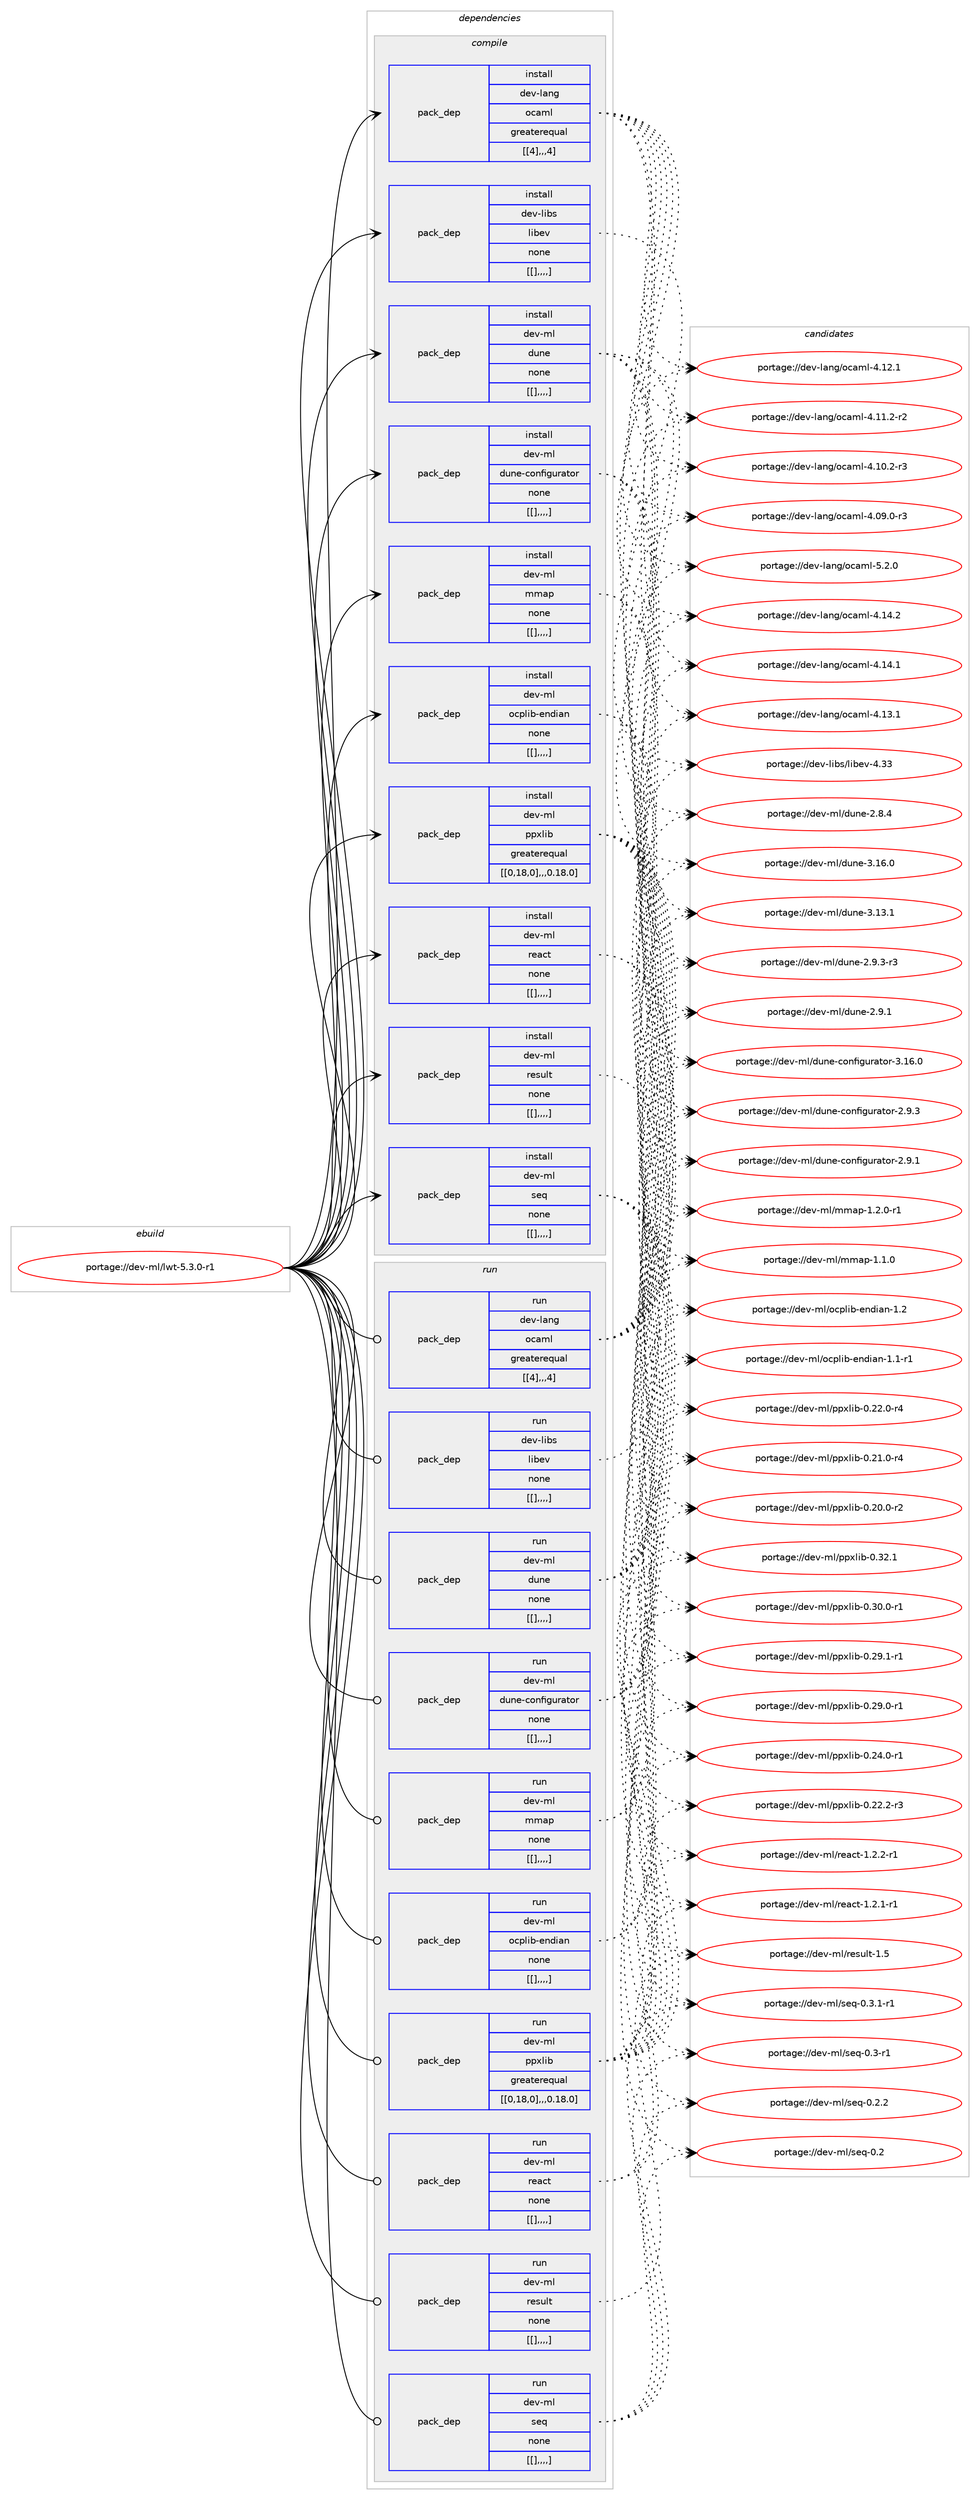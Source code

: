 digraph prolog {

# *************
# Graph options
# *************

newrank=true;
concentrate=true;
compound=true;
graph [rankdir=LR,fontname=Helvetica,fontsize=10,ranksep=1.5];#, ranksep=2.5, nodesep=0.2];
edge  [arrowhead=vee];
node  [fontname=Helvetica,fontsize=10];

# **********
# The ebuild
# **********

subgraph cluster_leftcol {
color=gray;
label=<<i>ebuild</i>>;
id [label="portage://dev-ml/lwt-5.3.0-r1", color=red, width=4, href="../dev-ml/lwt-5.3.0-r1.svg"];
}

# ****************
# The dependencies
# ****************

subgraph cluster_midcol {
color=gray;
label=<<i>dependencies</i>>;
subgraph cluster_compile {
fillcolor="#eeeeee";
style=filled;
label=<<i>compile</i>>;
subgraph pack90181 {
dependency121578 [label=<<TABLE BORDER="0" CELLBORDER="1" CELLSPACING="0" CELLPADDING="4" WIDTH="220"><TR><TD ROWSPAN="6" CELLPADDING="30">pack_dep</TD></TR><TR><TD WIDTH="110">install</TD></TR><TR><TD>dev-lang</TD></TR><TR><TD>ocaml</TD></TR><TR><TD>greaterequal</TD></TR><TR><TD>[[4],,,4]</TD></TR></TABLE>>, shape=none, color=blue];
}
id:e -> dependency121578:w [weight=20,style="solid",arrowhead="vee"];
subgraph pack90182 {
dependency121579 [label=<<TABLE BORDER="0" CELLBORDER="1" CELLSPACING="0" CELLPADDING="4" WIDTH="220"><TR><TD ROWSPAN="6" CELLPADDING="30">pack_dep</TD></TR><TR><TD WIDTH="110">install</TD></TR><TR><TD>dev-libs</TD></TR><TR><TD>libev</TD></TR><TR><TD>none</TD></TR><TR><TD>[[],,,,]</TD></TR></TABLE>>, shape=none, color=blue];
}
id:e -> dependency121579:w [weight=20,style="solid",arrowhead="vee"];
subgraph pack90183 {
dependency121580 [label=<<TABLE BORDER="0" CELLBORDER="1" CELLSPACING="0" CELLPADDING="4" WIDTH="220"><TR><TD ROWSPAN="6" CELLPADDING="30">pack_dep</TD></TR><TR><TD WIDTH="110">install</TD></TR><TR><TD>dev-ml</TD></TR><TR><TD>dune</TD></TR><TR><TD>none</TD></TR><TR><TD>[[],,,,]</TD></TR></TABLE>>, shape=none, color=blue];
}
id:e -> dependency121580:w [weight=20,style="solid",arrowhead="vee"];
subgraph pack90184 {
dependency121581 [label=<<TABLE BORDER="0" CELLBORDER="1" CELLSPACING="0" CELLPADDING="4" WIDTH="220"><TR><TD ROWSPAN="6" CELLPADDING="30">pack_dep</TD></TR><TR><TD WIDTH="110">install</TD></TR><TR><TD>dev-ml</TD></TR><TR><TD>dune-configurator</TD></TR><TR><TD>none</TD></TR><TR><TD>[[],,,,]</TD></TR></TABLE>>, shape=none, color=blue];
}
id:e -> dependency121581:w [weight=20,style="solid",arrowhead="vee"];
subgraph pack90185 {
dependency121582 [label=<<TABLE BORDER="0" CELLBORDER="1" CELLSPACING="0" CELLPADDING="4" WIDTH="220"><TR><TD ROWSPAN="6" CELLPADDING="30">pack_dep</TD></TR><TR><TD WIDTH="110">install</TD></TR><TR><TD>dev-ml</TD></TR><TR><TD>mmap</TD></TR><TR><TD>none</TD></TR><TR><TD>[[],,,,]</TD></TR></TABLE>>, shape=none, color=blue];
}
id:e -> dependency121582:w [weight=20,style="solid",arrowhead="vee"];
subgraph pack90186 {
dependency121583 [label=<<TABLE BORDER="0" CELLBORDER="1" CELLSPACING="0" CELLPADDING="4" WIDTH="220"><TR><TD ROWSPAN="6" CELLPADDING="30">pack_dep</TD></TR><TR><TD WIDTH="110">install</TD></TR><TR><TD>dev-ml</TD></TR><TR><TD>ocplib-endian</TD></TR><TR><TD>none</TD></TR><TR><TD>[[],,,,]</TD></TR></TABLE>>, shape=none, color=blue];
}
id:e -> dependency121583:w [weight=20,style="solid",arrowhead="vee"];
subgraph pack90187 {
dependency121584 [label=<<TABLE BORDER="0" CELLBORDER="1" CELLSPACING="0" CELLPADDING="4" WIDTH="220"><TR><TD ROWSPAN="6" CELLPADDING="30">pack_dep</TD></TR><TR><TD WIDTH="110">install</TD></TR><TR><TD>dev-ml</TD></TR><TR><TD>ppxlib</TD></TR><TR><TD>greaterequal</TD></TR><TR><TD>[[0,18,0],,,0.18.0]</TD></TR></TABLE>>, shape=none, color=blue];
}
id:e -> dependency121584:w [weight=20,style="solid",arrowhead="vee"];
subgraph pack90188 {
dependency121585 [label=<<TABLE BORDER="0" CELLBORDER="1" CELLSPACING="0" CELLPADDING="4" WIDTH="220"><TR><TD ROWSPAN="6" CELLPADDING="30">pack_dep</TD></TR><TR><TD WIDTH="110">install</TD></TR><TR><TD>dev-ml</TD></TR><TR><TD>react</TD></TR><TR><TD>none</TD></TR><TR><TD>[[],,,,]</TD></TR></TABLE>>, shape=none, color=blue];
}
id:e -> dependency121585:w [weight=20,style="solid",arrowhead="vee"];
subgraph pack90189 {
dependency121586 [label=<<TABLE BORDER="0" CELLBORDER="1" CELLSPACING="0" CELLPADDING="4" WIDTH="220"><TR><TD ROWSPAN="6" CELLPADDING="30">pack_dep</TD></TR><TR><TD WIDTH="110">install</TD></TR><TR><TD>dev-ml</TD></TR><TR><TD>result</TD></TR><TR><TD>none</TD></TR><TR><TD>[[],,,,]</TD></TR></TABLE>>, shape=none, color=blue];
}
id:e -> dependency121586:w [weight=20,style="solid",arrowhead="vee"];
subgraph pack90190 {
dependency121587 [label=<<TABLE BORDER="0" CELLBORDER="1" CELLSPACING="0" CELLPADDING="4" WIDTH="220"><TR><TD ROWSPAN="6" CELLPADDING="30">pack_dep</TD></TR><TR><TD WIDTH="110">install</TD></TR><TR><TD>dev-ml</TD></TR><TR><TD>seq</TD></TR><TR><TD>none</TD></TR><TR><TD>[[],,,,]</TD></TR></TABLE>>, shape=none, color=blue];
}
id:e -> dependency121587:w [weight=20,style="solid",arrowhead="vee"];
}
subgraph cluster_compileandrun {
fillcolor="#eeeeee";
style=filled;
label=<<i>compile and run</i>>;
}
subgraph cluster_run {
fillcolor="#eeeeee";
style=filled;
label=<<i>run</i>>;
subgraph pack90191 {
dependency121588 [label=<<TABLE BORDER="0" CELLBORDER="1" CELLSPACING="0" CELLPADDING="4" WIDTH="220"><TR><TD ROWSPAN="6" CELLPADDING="30">pack_dep</TD></TR><TR><TD WIDTH="110">run</TD></TR><TR><TD>dev-lang</TD></TR><TR><TD>ocaml</TD></TR><TR><TD>greaterequal</TD></TR><TR><TD>[[4],,,4]</TD></TR></TABLE>>, shape=none, color=blue];
}
id:e -> dependency121588:w [weight=20,style="solid",arrowhead="odot"];
subgraph pack90192 {
dependency121589 [label=<<TABLE BORDER="0" CELLBORDER="1" CELLSPACING="0" CELLPADDING="4" WIDTH="220"><TR><TD ROWSPAN="6" CELLPADDING="30">pack_dep</TD></TR><TR><TD WIDTH="110">run</TD></TR><TR><TD>dev-libs</TD></TR><TR><TD>libev</TD></TR><TR><TD>none</TD></TR><TR><TD>[[],,,,]</TD></TR></TABLE>>, shape=none, color=blue];
}
id:e -> dependency121589:w [weight=20,style="solid",arrowhead="odot"];
subgraph pack90193 {
dependency121590 [label=<<TABLE BORDER="0" CELLBORDER="1" CELLSPACING="0" CELLPADDING="4" WIDTH="220"><TR><TD ROWSPAN="6" CELLPADDING="30">pack_dep</TD></TR><TR><TD WIDTH="110">run</TD></TR><TR><TD>dev-ml</TD></TR><TR><TD>dune</TD></TR><TR><TD>none</TD></TR><TR><TD>[[],,,,]</TD></TR></TABLE>>, shape=none, color=blue];
}
id:e -> dependency121590:w [weight=20,style="solid",arrowhead="odot"];
subgraph pack90194 {
dependency121591 [label=<<TABLE BORDER="0" CELLBORDER="1" CELLSPACING="0" CELLPADDING="4" WIDTH="220"><TR><TD ROWSPAN="6" CELLPADDING="30">pack_dep</TD></TR><TR><TD WIDTH="110">run</TD></TR><TR><TD>dev-ml</TD></TR><TR><TD>dune-configurator</TD></TR><TR><TD>none</TD></TR><TR><TD>[[],,,,]</TD></TR></TABLE>>, shape=none, color=blue];
}
id:e -> dependency121591:w [weight=20,style="solid",arrowhead="odot"];
subgraph pack90195 {
dependency121592 [label=<<TABLE BORDER="0" CELLBORDER="1" CELLSPACING="0" CELLPADDING="4" WIDTH="220"><TR><TD ROWSPAN="6" CELLPADDING="30">pack_dep</TD></TR><TR><TD WIDTH="110">run</TD></TR><TR><TD>dev-ml</TD></TR><TR><TD>mmap</TD></TR><TR><TD>none</TD></TR><TR><TD>[[],,,,]</TD></TR></TABLE>>, shape=none, color=blue];
}
id:e -> dependency121592:w [weight=20,style="solid",arrowhead="odot"];
subgraph pack90196 {
dependency121593 [label=<<TABLE BORDER="0" CELLBORDER="1" CELLSPACING="0" CELLPADDING="4" WIDTH="220"><TR><TD ROWSPAN="6" CELLPADDING="30">pack_dep</TD></TR><TR><TD WIDTH="110">run</TD></TR><TR><TD>dev-ml</TD></TR><TR><TD>ocplib-endian</TD></TR><TR><TD>none</TD></TR><TR><TD>[[],,,,]</TD></TR></TABLE>>, shape=none, color=blue];
}
id:e -> dependency121593:w [weight=20,style="solid",arrowhead="odot"];
subgraph pack90197 {
dependency121594 [label=<<TABLE BORDER="0" CELLBORDER="1" CELLSPACING="0" CELLPADDING="4" WIDTH="220"><TR><TD ROWSPAN="6" CELLPADDING="30">pack_dep</TD></TR><TR><TD WIDTH="110">run</TD></TR><TR><TD>dev-ml</TD></TR><TR><TD>ppxlib</TD></TR><TR><TD>greaterequal</TD></TR><TR><TD>[[0,18,0],,,0.18.0]</TD></TR></TABLE>>, shape=none, color=blue];
}
id:e -> dependency121594:w [weight=20,style="solid",arrowhead="odot"];
subgraph pack90198 {
dependency121595 [label=<<TABLE BORDER="0" CELLBORDER="1" CELLSPACING="0" CELLPADDING="4" WIDTH="220"><TR><TD ROWSPAN="6" CELLPADDING="30">pack_dep</TD></TR><TR><TD WIDTH="110">run</TD></TR><TR><TD>dev-ml</TD></TR><TR><TD>react</TD></TR><TR><TD>none</TD></TR><TR><TD>[[],,,,]</TD></TR></TABLE>>, shape=none, color=blue];
}
id:e -> dependency121595:w [weight=20,style="solid",arrowhead="odot"];
subgraph pack90199 {
dependency121596 [label=<<TABLE BORDER="0" CELLBORDER="1" CELLSPACING="0" CELLPADDING="4" WIDTH="220"><TR><TD ROWSPAN="6" CELLPADDING="30">pack_dep</TD></TR><TR><TD WIDTH="110">run</TD></TR><TR><TD>dev-ml</TD></TR><TR><TD>result</TD></TR><TR><TD>none</TD></TR><TR><TD>[[],,,,]</TD></TR></TABLE>>, shape=none, color=blue];
}
id:e -> dependency121596:w [weight=20,style="solid",arrowhead="odot"];
subgraph pack90200 {
dependency121597 [label=<<TABLE BORDER="0" CELLBORDER="1" CELLSPACING="0" CELLPADDING="4" WIDTH="220"><TR><TD ROWSPAN="6" CELLPADDING="30">pack_dep</TD></TR><TR><TD WIDTH="110">run</TD></TR><TR><TD>dev-ml</TD></TR><TR><TD>seq</TD></TR><TR><TD>none</TD></TR><TR><TD>[[],,,,]</TD></TR></TABLE>>, shape=none, color=blue];
}
id:e -> dependency121597:w [weight=20,style="solid",arrowhead="odot"];
}
}

# **************
# The candidates
# **************

subgraph cluster_choices {
rank=same;
color=gray;
label=<<i>candidates</i>>;

subgraph choice90181 {
color=black;
nodesep=1;
choice1001011184510897110103471119997109108455346504648 [label="portage://dev-lang/ocaml-5.2.0", color=red, width=4,href="../dev-lang/ocaml-5.2.0.svg"];
choice100101118451089711010347111999710910845524649524650 [label="portage://dev-lang/ocaml-4.14.2", color=red, width=4,href="../dev-lang/ocaml-4.14.2.svg"];
choice100101118451089711010347111999710910845524649524649 [label="portage://dev-lang/ocaml-4.14.1", color=red, width=4,href="../dev-lang/ocaml-4.14.1.svg"];
choice100101118451089711010347111999710910845524649514649 [label="portage://dev-lang/ocaml-4.13.1", color=red, width=4,href="../dev-lang/ocaml-4.13.1.svg"];
choice100101118451089711010347111999710910845524649504649 [label="portage://dev-lang/ocaml-4.12.1", color=red, width=4,href="../dev-lang/ocaml-4.12.1.svg"];
choice1001011184510897110103471119997109108455246494946504511450 [label="portage://dev-lang/ocaml-4.11.2-r2", color=red, width=4,href="../dev-lang/ocaml-4.11.2-r2.svg"];
choice1001011184510897110103471119997109108455246494846504511451 [label="portage://dev-lang/ocaml-4.10.2-r3", color=red, width=4,href="../dev-lang/ocaml-4.10.2-r3.svg"];
choice1001011184510897110103471119997109108455246485746484511451 [label="portage://dev-lang/ocaml-4.09.0-r3", color=red, width=4,href="../dev-lang/ocaml-4.09.0-r3.svg"];
dependency121578:e -> choice1001011184510897110103471119997109108455346504648:w [style=dotted,weight="100"];
dependency121578:e -> choice100101118451089711010347111999710910845524649524650:w [style=dotted,weight="100"];
dependency121578:e -> choice100101118451089711010347111999710910845524649524649:w [style=dotted,weight="100"];
dependency121578:e -> choice100101118451089711010347111999710910845524649514649:w [style=dotted,weight="100"];
dependency121578:e -> choice100101118451089711010347111999710910845524649504649:w [style=dotted,weight="100"];
dependency121578:e -> choice1001011184510897110103471119997109108455246494946504511450:w [style=dotted,weight="100"];
dependency121578:e -> choice1001011184510897110103471119997109108455246494846504511451:w [style=dotted,weight="100"];
dependency121578:e -> choice1001011184510897110103471119997109108455246485746484511451:w [style=dotted,weight="100"];
}
subgraph choice90182 {
color=black;
nodesep=1;
choice100101118451081059811547108105981011184552465151 [label="portage://dev-libs/libev-4.33", color=red, width=4,href="../dev-libs/libev-4.33.svg"];
dependency121579:e -> choice100101118451081059811547108105981011184552465151:w [style=dotted,weight="100"];
}
subgraph choice90183 {
color=black;
nodesep=1;
choice100101118451091084710011711010145514649544648 [label="portage://dev-ml/dune-3.16.0", color=red, width=4,href="../dev-ml/dune-3.16.0.svg"];
choice100101118451091084710011711010145514649514649 [label="portage://dev-ml/dune-3.13.1", color=red, width=4,href="../dev-ml/dune-3.13.1.svg"];
choice10010111845109108471001171101014550465746514511451 [label="portage://dev-ml/dune-2.9.3-r3", color=red, width=4,href="../dev-ml/dune-2.9.3-r3.svg"];
choice1001011184510910847100117110101455046574649 [label="portage://dev-ml/dune-2.9.1", color=red, width=4,href="../dev-ml/dune-2.9.1.svg"];
choice1001011184510910847100117110101455046564652 [label="portage://dev-ml/dune-2.8.4", color=red, width=4,href="../dev-ml/dune-2.8.4.svg"];
dependency121580:e -> choice100101118451091084710011711010145514649544648:w [style=dotted,weight="100"];
dependency121580:e -> choice100101118451091084710011711010145514649514649:w [style=dotted,weight="100"];
dependency121580:e -> choice10010111845109108471001171101014550465746514511451:w [style=dotted,weight="100"];
dependency121580:e -> choice1001011184510910847100117110101455046574649:w [style=dotted,weight="100"];
dependency121580:e -> choice1001011184510910847100117110101455046564652:w [style=dotted,weight="100"];
}
subgraph choice90184 {
color=black;
nodesep=1;
choice100101118451091084710011711010145991111101021051031171149711611111445514649544648 [label="portage://dev-ml/dune-configurator-3.16.0", color=red, width=4,href="../dev-ml/dune-configurator-3.16.0.svg"];
choice1001011184510910847100117110101459911111010210510311711497116111114455046574651 [label="portage://dev-ml/dune-configurator-2.9.3", color=red, width=4,href="../dev-ml/dune-configurator-2.9.3.svg"];
choice1001011184510910847100117110101459911111010210510311711497116111114455046574649 [label="portage://dev-ml/dune-configurator-2.9.1", color=red, width=4,href="../dev-ml/dune-configurator-2.9.1.svg"];
dependency121581:e -> choice100101118451091084710011711010145991111101021051031171149711611111445514649544648:w [style=dotted,weight="100"];
dependency121581:e -> choice1001011184510910847100117110101459911111010210510311711497116111114455046574651:w [style=dotted,weight="100"];
dependency121581:e -> choice1001011184510910847100117110101459911111010210510311711497116111114455046574649:w [style=dotted,weight="100"];
}
subgraph choice90185 {
color=black;
nodesep=1;
choice1001011184510910847109109971124549465046484511449 [label="portage://dev-ml/mmap-1.2.0-r1", color=red, width=4,href="../dev-ml/mmap-1.2.0-r1.svg"];
choice100101118451091084710910997112454946494648 [label="portage://dev-ml/mmap-1.1.0", color=red, width=4,href="../dev-ml/mmap-1.1.0.svg"];
dependency121582:e -> choice1001011184510910847109109971124549465046484511449:w [style=dotted,weight="100"];
dependency121582:e -> choice100101118451091084710910997112454946494648:w [style=dotted,weight="100"];
}
subgraph choice90186 {
color=black;
nodesep=1;
choice10010111845109108471119911210810598451011101001059711045494650 [label="portage://dev-ml/ocplib-endian-1.2", color=red, width=4,href="../dev-ml/ocplib-endian-1.2.svg"];
choice100101118451091084711199112108105984510111010010597110454946494511449 [label="portage://dev-ml/ocplib-endian-1.1-r1", color=red, width=4,href="../dev-ml/ocplib-endian-1.1-r1.svg"];
dependency121583:e -> choice10010111845109108471119911210810598451011101001059711045494650:w [style=dotted,weight="100"];
dependency121583:e -> choice100101118451091084711199112108105984510111010010597110454946494511449:w [style=dotted,weight="100"];
}
subgraph choice90187 {
color=black;
nodesep=1;
choice10010111845109108471121121201081059845484651504649 [label="portage://dev-ml/ppxlib-0.32.1", color=red, width=4,href="../dev-ml/ppxlib-0.32.1.svg"];
choice100101118451091084711211212010810598454846514846484511449 [label="portage://dev-ml/ppxlib-0.30.0-r1", color=red, width=4,href="../dev-ml/ppxlib-0.30.0-r1.svg"];
choice100101118451091084711211212010810598454846505746494511449 [label="portage://dev-ml/ppxlib-0.29.1-r1", color=red, width=4,href="../dev-ml/ppxlib-0.29.1-r1.svg"];
choice100101118451091084711211212010810598454846505746484511449 [label="portage://dev-ml/ppxlib-0.29.0-r1", color=red, width=4,href="../dev-ml/ppxlib-0.29.0-r1.svg"];
choice100101118451091084711211212010810598454846505246484511449 [label="portage://dev-ml/ppxlib-0.24.0-r1", color=red, width=4,href="../dev-ml/ppxlib-0.24.0-r1.svg"];
choice100101118451091084711211212010810598454846505046504511451 [label="portage://dev-ml/ppxlib-0.22.2-r3", color=red, width=4,href="../dev-ml/ppxlib-0.22.2-r3.svg"];
choice100101118451091084711211212010810598454846505046484511452 [label="portage://dev-ml/ppxlib-0.22.0-r4", color=red, width=4,href="../dev-ml/ppxlib-0.22.0-r4.svg"];
choice100101118451091084711211212010810598454846504946484511452 [label="portage://dev-ml/ppxlib-0.21.0-r4", color=red, width=4,href="../dev-ml/ppxlib-0.21.0-r4.svg"];
choice100101118451091084711211212010810598454846504846484511450 [label="portage://dev-ml/ppxlib-0.20.0-r2", color=red, width=4,href="../dev-ml/ppxlib-0.20.0-r2.svg"];
dependency121584:e -> choice10010111845109108471121121201081059845484651504649:w [style=dotted,weight="100"];
dependency121584:e -> choice100101118451091084711211212010810598454846514846484511449:w [style=dotted,weight="100"];
dependency121584:e -> choice100101118451091084711211212010810598454846505746494511449:w [style=dotted,weight="100"];
dependency121584:e -> choice100101118451091084711211212010810598454846505746484511449:w [style=dotted,weight="100"];
dependency121584:e -> choice100101118451091084711211212010810598454846505246484511449:w [style=dotted,weight="100"];
dependency121584:e -> choice100101118451091084711211212010810598454846505046504511451:w [style=dotted,weight="100"];
dependency121584:e -> choice100101118451091084711211212010810598454846505046484511452:w [style=dotted,weight="100"];
dependency121584:e -> choice100101118451091084711211212010810598454846504946484511452:w [style=dotted,weight="100"];
dependency121584:e -> choice100101118451091084711211212010810598454846504846484511450:w [style=dotted,weight="100"];
}
subgraph choice90188 {
color=black;
nodesep=1;
choice100101118451091084711410197991164549465046504511449 [label="portage://dev-ml/react-1.2.2-r1", color=red, width=4,href="../dev-ml/react-1.2.2-r1.svg"];
choice100101118451091084711410197991164549465046494511449 [label="portage://dev-ml/react-1.2.1-r1", color=red, width=4,href="../dev-ml/react-1.2.1-r1.svg"];
dependency121585:e -> choice100101118451091084711410197991164549465046504511449:w [style=dotted,weight="100"];
dependency121585:e -> choice100101118451091084711410197991164549465046494511449:w [style=dotted,weight="100"];
}
subgraph choice90189 {
color=black;
nodesep=1;
choice100101118451091084711410111511710811645494653 [label="portage://dev-ml/result-1.5", color=red, width=4,href="../dev-ml/result-1.5.svg"];
dependency121586:e -> choice100101118451091084711410111511710811645494653:w [style=dotted,weight="100"];
}
subgraph choice90190 {
color=black;
nodesep=1;
choice10010111845109108471151011134548465146494511449 [label="portage://dev-ml/seq-0.3.1-r1", color=red, width=4,href="../dev-ml/seq-0.3.1-r1.svg"];
choice1001011184510910847115101113454846514511449 [label="portage://dev-ml/seq-0.3-r1", color=red, width=4,href="../dev-ml/seq-0.3-r1.svg"];
choice1001011184510910847115101113454846504650 [label="portage://dev-ml/seq-0.2.2", color=red, width=4,href="../dev-ml/seq-0.2.2.svg"];
choice100101118451091084711510111345484650 [label="portage://dev-ml/seq-0.2", color=red, width=4,href="../dev-ml/seq-0.2.svg"];
dependency121587:e -> choice10010111845109108471151011134548465146494511449:w [style=dotted,weight="100"];
dependency121587:e -> choice1001011184510910847115101113454846514511449:w [style=dotted,weight="100"];
dependency121587:e -> choice1001011184510910847115101113454846504650:w [style=dotted,weight="100"];
dependency121587:e -> choice100101118451091084711510111345484650:w [style=dotted,weight="100"];
}
subgraph choice90191 {
color=black;
nodesep=1;
choice1001011184510897110103471119997109108455346504648 [label="portage://dev-lang/ocaml-5.2.0", color=red, width=4,href="../dev-lang/ocaml-5.2.0.svg"];
choice100101118451089711010347111999710910845524649524650 [label="portage://dev-lang/ocaml-4.14.2", color=red, width=4,href="../dev-lang/ocaml-4.14.2.svg"];
choice100101118451089711010347111999710910845524649524649 [label="portage://dev-lang/ocaml-4.14.1", color=red, width=4,href="../dev-lang/ocaml-4.14.1.svg"];
choice100101118451089711010347111999710910845524649514649 [label="portage://dev-lang/ocaml-4.13.1", color=red, width=4,href="../dev-lang/ocaml-4.13.1.svg"];
choice100101118451089711010347111999710910845524649504649 [label="portage://dev-lang/ocaml-4.12.1", color=red, width=4,href="../dev-lang/ocaml-4.12.1.svg"];
choice1001011184510897110103471119997109108455246494946504511450 [label="portage://dev-lang/ocaml-4.11.2-r2", color=red, width=4,href="../dev-lang/ocaml-4.11.2-r2.svg"];
choice1001011184510897110103471119997109108455246494846504511451 [label="portage://dev-lang/ocaml-4.10.2-r3", color=red, width=4,href="../dev-lang/ocaml-4.10.2-r3.svg"];
choice1001011184510897110103471119997109108455246485746484511451 [label="portage://dev-lang/ocaml-4.09.0-r3", color=red, width=4,href="../dev-lang/ocaml-4.09.0-r3.svg"];
dependency121588:e -> choice1001011184510897110103471119997109108455346504648:w [style=dotted,weight="100"];
dependency121588:e -> choice100101118451089711010347111999710910845524649524650:w [style=dotted,weight="100"];
dependency121588:e -> choice100101118451089711010347111999710910845524649524649:w [style=dotted,weight="100"];
dependency121588:e -> choice100101118451089711010347111999710910845524649514649:w [style=dotted,weight="100"];
dependency121588:e -> choice100101118451089711010347111999710910845524649504649:w [style=dotted,weight="100"];
dependency121588:e -> choice1001011184510897110103471119997109108455246494946504511450:w [style=dotted,weight="100"];
dependency121588:e -> choice1001011184510897110103471119997109108455246494846504511451:w [style=dotted,weight="100"];
dependency121588:e -> choice1001011184510897110103471119997109108455246485746484511451:w [style=dotted,weight="100"];
}
subgraph choice90192 {
color=black;
nodesep=1;
choice100101118451081059811547108105981011184552465151 [label="portage://dev-libs/libev-4.33", color=red, width=4,href="../dev-libs/libev-4.33.svg"];
dependency121589:e -> choice100101118451081059811547108105981011184552465151:w [style=dotted,weight="100"];
}
subgraph choice90193 {
color=black;
nodesep=1;
choice100101118451091084710011711010145514649544648 [label="portage://dev-ml/dune-3.16.0", color=red, width=4,href="../dev-ml/dune-3.16.0.svg"];
choice100101118451091084710011711010145514649514649 [label="portage://dev-ml/dune-3.13.1", color=red, width=4,href="../dev-ml/dune-3.13.1.svg"];
choice10010111845109108471001171101014550465746514511451 [label="portage://dev-ml/dune-2.9.3-r3", color=red, width=4,href="../dev-ml/dune-2.9.3-r3.svg"];
choice1001011184510910847100117110101455046574649 [label="portage://dev-ml/dune-2.9.1", color=red, width=4,href="../dev-ml/dune-2.9.1.svg"];
choice1001011184510910847100117110101455046564652 [label="portage://dev-ml/dune-2.8.4", color=red, width=4,href="../dev-ml/dune-2.8.4.svg"];
dependency121590:e -> choice100101118451091084710011711010145514649544648:w [style=dotted,weight="100"];
dependency121590:e -> choice100101118451091084710011711010145514649514649:w [style=dotted,weight="100"];
dependency121590:e -> choice10010111845109108471001171101014550465746514511451:w [style=dotted,weight="100"];
dependency121590:e -> choice1001011184510910847100117110101455046574649:w [style=dotted,weight="100"];
dependency121590:e -> choice1001011184510910847100117110101455046564652:w [style=dotted,weight="100"];
}
subgraph choice90194 {
color=black;
nodesep=1;
choice100101118451091084710011711010145991111101021051031171149711611111445514649544648 [label="portage://dev-ml/dune-configurator-3.16.0", color=red, width=4,href="../dev-ml/dune-configurator-3.16.0.svg"];
choice1001011184510910847100117110101459911111010210510311711497116111114455046574651 [label="portage://dev-ml/dune-configurator-2.9.3", color=red, width=4,href="../dev-ml/dune-configurator-2.9.3.svg"];
choice1001011184510910847100117110101459911111010210510311711497116111114455046574649 [label="portage://dev-ml/dune-configurator-2.9.1", color=red, width=4,href="../dev-ml/dune-configurator-2.9.1.svg"];
dependency121591:e -> choice100101118451091084710011711010145991111101021051031171149711611111445514649544648:w [style=dotted,weight="100"];
dependency121591:e -> choice1001011184510910847100117110101459911111010210510311711497116111114455046574651:w [style=dotted,weight="100"];
dependency121591:e -> choice1001011184510910847100117110101459911111010210510311711497116111114455046574649:w [style=dotted,weight="100"];
}
subgraph choice90195 {
color=black;
nodesep=1;
choice1001011184510910847109109971124549465046484511449 [label="portage://dev-ml/mmap-1.2.0-r1", color=red, width=4,href="../dev-ml/mmap-1.2.0-r1.svg"];
choice100101118451091084710910997112454946494648 [label="portage://dev-ml/mmap-1.1.0", color=red, width=4,href="../dev-ml/mmap-1.1.0.svg"];
dependency121592:e -> choice1001011184510910847109109971124549465046484511449:w [style=dotted,weight="100"];
dependency121592:e -> choice100101118451091084710910997112454946494648:w [style=dotted,weight="100"];
}
subgraph choice90196 {
color=black;
nodesep=1;
choice10010111845109108471119911210810598451011101001059711045494650 [label="portage://dev-ml/ocplib-endian-1.2", color=red, width=4,href="../dev-ml/ocplib-endian-1.2.svg"];
choice100101118451091084711199112108105984510111010010597110454946494511449 [label="portage://dev-ml/ocplib-endian-1.1-r1", color=red, width=4,href="../dev-ml/ocplib-endian-1.1-r1.svg"];
dependency121593:e -> choice10010111845109108471119911210810598451011101001059711045494650:w [style=dotted,weight="100"];
dependency121593:e -> choice100101118451091084711199112108105984510111010010597110454946494511449:w [style=dotted,weight="100"];
}
subgraph choice90197 {
color=black;
nodesep=1;
choice10010111845109108471121121201081059845484651504649 [label="portage://dev-ml/ppxlib-0.32.1", color=red, width=4,href="../dev-ml/ppxlib-0.32.1.svg"];
choice100101118451091084711211212010810598454846514846484511449 [label="portage://dev-ml/ppxlib-0.30.0-r1", color=red, width=4,href="../dev-ml/ppxlib-0.30.0-r1.svg"];
choice100101118451091084711211212010810598454846505746494511449 [label="portage://dev-ml/ppxlib-0.29.1-r1", color=red, width=4,href="../dev-ml/ppxlib-0.29.1-r1.svg"];
choice100101118451091084711211212010810598454846505746484511449 [label="portage://dev-ml/ppxlib-0.29.0-r1", color=red, width=4,href="../dev-ml/ppxlib-0.29.0-r1.svg"];
choice100101118451091084711211212010810598454846505246484511449 [label="portage://dev-ml/ppxlib-0.24.0-r1", color=red, width=4,href="../dev-ml/ppxlib-0.24.0-r1.svg"];
choice100101118451091084711211212010810598454846505046504511451 [label="portage://dev-ml/ppxlib-0.22.2-r3", color=red, width=4,href="../dev-ml/ppxlib-0.22.2-r3.svg"];
choice100101118451091084711211212010810598454846505046484511452 [label="portage://dev-ml/ppxlib-0.22.0-r4", color=red, width=4,href="../dev-ml/ppxlib-0.22.0-r4.svg"];
choice100101118451091084711211212010810598454846504946484511452 [label="portage://dev-ml/ppxlib-0.21.0-r4", color=red, width=4,href="../dev-ml/ppxlib-0.21.0-r4.svg"];
choice100101118451091084711211212010810598454846504846484511450 [label="portage://dev-ml/ppxlib-0.20.0-r2", color=red, width=4,href="../dev-ml/ppxlib-0.20.0-r2.svg"];
dependency121594:e -> choice10010111845109108471121121201081059845484651504649:w [style=dotted,weight="100"];
dependency121594:e -> choice100101118451091084711211212010810598454846514846484511449:w [style=dotted,weight="100"];
dependency121594:e -> choice100101118451091084711211212010810598454846505746494511449:w [style=dotted,weight="100"];
dependency121594:e -> choice100101118451091084711211212010810598454846505746484511449:w [style=dotted,weight="100"];
dependency121594:e -> choice100101118451091084711211212010810598454846505246484511449:w [style=dotted,weight="100"];
dependency121594:e -> choice100101118451091084711211212010810598454846505046504511451:w [style=dotted,weight="100"];
dependency121594:e -> choice100101118451091084711211212010810598454846505046484511452:w [style=dotted,weight="100"];
dependency121594:e -> choice100101118451091084711211212010810598454846504946484511452:w [style=dotted,weight="100"];
dependency121594:e -> choice100101118451091084711211212010810598454846504846484511450:w [style=dotted,weight="100"];
}
subgraph choice90198 {
color=black;
nodesep=1;
choice100101118451091084711410197991164549465046504511449 [label="portage://dev-ml/react-1.2.2-r1", color=red, width=4,href="../dev-ml/react-1.2.2-r1.svg"];
choice100101118451091084711410197991164549465046494511449 [label="portage://dev-ml/react-1.2.1-r1", color=red, width=4,href="../dev-ml/react-1.2.1-r1.svg"];
dependency121595:e -> choice100101118451091084711410197991164549465046504511449:w [style=dotted,weight="100"];
dependency121595:e -> choice100101118451091084711410197991164549465046494511449:w [style=dotted,weight="100"];
}
subgraph choice90199 {
color=black;
nodesep=1;
choice100101118451091084711410111511710811645494653 [label="portage://dev-ml/result-1.5", color=red, width=4,href="../dev-ml/result-1.5.svg"];
dependency121596:e -> choice100101118451091084711410111511710811645494653:w [style=dotted,weight="100"];
}
subgraph choice90200 {
color=black;
nodesep=1;
choice10010111845109108471151011134548465146494511449 [label="portage://dev-ml/seq-0.3.1-r1", color=red, width=4,href="../dev-ml/seq-0.3.1-r1.svg"];
choice1001011184510910847115101113454846514511449 [label="portage://dev-ml/seq-0.3-r1", color=red, width=4,href="../dev-ml/seq-0.3-r1.svg"];
choice1001011184510910847115101113454846504650 [label="portage://dev-ml/seq-0.2.2", color=red, width=4,href="../dev-ml/seq-0.2.2.svg"];
choice100101118451091084711510111345484650 [label="portage://dev-ml/seq-0.2", color=red, width=4,href="../dev-ml/seq-0.2.svg"];
dependency121597:e -> choice10010111845109108471151011134548465146494511449:w [style=dotted,weight="100"];
dependency121597:e -> choice1001011184510910847115101113454846514511449:w [style=dotted,weight="100"];
dependency121597:e -> choice1001011184510910847115101113454846504650:w [style=dotted,weight="100"];
dependency121597:e -> choice100101118451091084711510111345484650:w [style=dotted,weight="100"];
}
}

}
